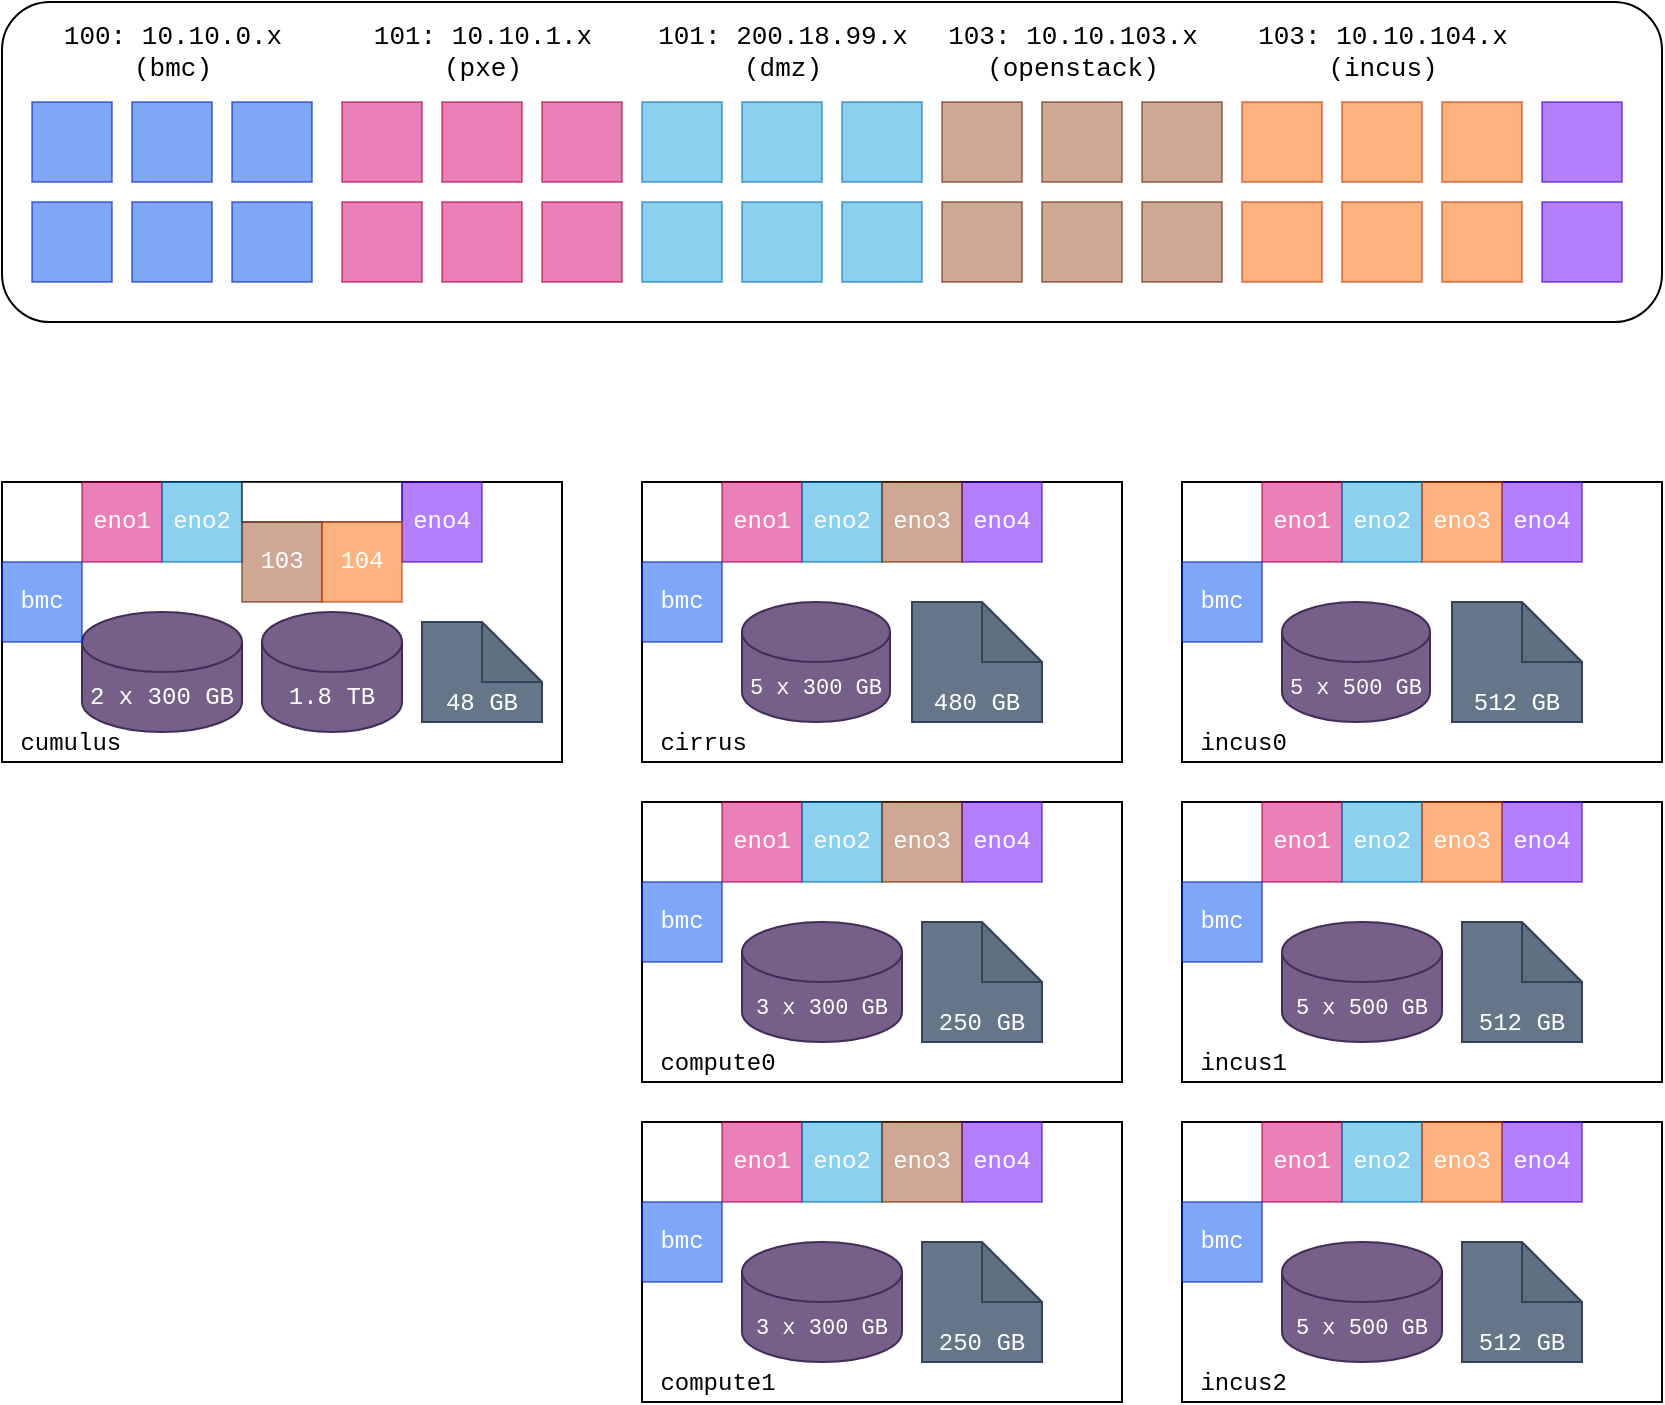 <mxfile version="24.7.8">
  <diagram name="Page-1" id="Fh6Wp3PaPmId5tsU5a_7">
    <mxGraphModel dx="1434" dy="836" grid="1" gridSize="10" guides="1" tooltips="1" connect="1" arrows="1" fold="1" page="1" pageScale="1" pageWidth="827" pageHeight="1169" math="0" shadow="0">
      <root>
        <mxCell id="0" />
        <mxCell id="1" parent="0" />
        <mxCell id="m5ngCxsWYDljg5fhdLoX-1" value="" style="rounded=1;whiteSpace=wrap;html=1;" parent="1" vertex="1">
          <mxGeometry x="40" y="120" width="830" height="160" as="geometry" />
        </mxCell>
        <mxCell id="m5ngCxsWYDljg5fhdLoX-2" value="&amp;nbsp;nimbus" style="rounded=0;whiteSpace=wrap;html=1;verticalAlign=bottom;align=left;fontFamily=Courier New;" parent="1" vertex="1">
          <mxGeometry x="40" y="360" width="280" height="140" as="geometry" />
        </mxCell>
        <mxCell id="m5ngCxsWYDljg5fhdLoX-5" value="eno1" style="rounded=0;whiteSpace=wrap;html=1;fillColor=#d80073;strokeColor=#A50040;fontColor=#FFFFFF;gradientColor=none;align=center;fontFamily=Courier New;opacity=50;" parent="1" vertex="1">
          <mxGeometry x="80" y="360" width="40" height="40" as="geometry" />
        </mxCell>
        <mxCell id="m5ngCxsWYDljg5fhdLoX-7" value="eno2" style="rounded=0;whiteSpace=wrap;html=1;fillColor=#1ba1e2;fontColor=#FFFFFF;strokeColor=#006EAF;align=center;fontFamily=Courier New;opacity=50;" parent="1" vertex="1">
          <mxGeometry x="120" y="360" width="40" height="40" as="geometry" />
        </mxCell>
        <mxCell id="m5ngCxsWYDljg5fhdLoX-8" value="eno3" style="rounded=0;whiteSpace=wrap;html=1;align=center;fontColor=#FFFFFF;fontFamily=Courier New;opacity=50;" parent="1" vertex="1">
          <mxGeometry x="160" y="360" width="80" height="20" as="geometry" />
        </mxCell>
        <mxCell id="m5ngCxsWYDljg5fhdLoX-9" value="eno4" style="rounded=0;whiteSpace=wrap;html=1;fillColor=#6a00ff;fontColor=#FFFFFF;strokeColor=#3700CC;align=center;fontFamily=Courier New;opacity=50;" parent="1" vertex="1">
          <mxGeometry x="240" y="360" width="40" height="40" as="geometry" />
        </mxCell>
        <mxCell id="m5ngCxsWYDljg5fhdLoX-11" value="103" style="rounded=0;whiteSpace=wrap;html=1;fillColor=#a0522d;fontColor=#FFFFFF;strokeColor=#6D1F00;align=center;fontFamily=Courier New;opacity=50;" parent="1" vertex="1">
          <mxGeometry x="160" y="380" width="40" height="40" as="geometry" />
        </mxCell>
        <mxCell id="m5ngCxsWYDljg5fhdLoX-12" value="104" style="rounded=0;whiteSpace=wrap;html=1;fillColor=#fa6800;fontColor=#FFFFFF;strokeColor=#C73500;align=center;fontFamily=Courier New;opacity=50;" parent="1" vertex="1">
          <mxGeometry x="200" y="380" width="40" height="40" as="geometry" />
        </mxCell>
        <mxCell id="m5ngCxsWYDljg5fhdLoX-14" value="2 x 300 GB" style="shape=cylinder3;whiteSpace=wrap;html=1;boundedLbl=1;backgroundOutline=1;size=15;fillColor=#76608a;fontColor=#FFFFFF;strokeColor=#432D57;fontFamily=Courier New;" parent="1" vertex="1">
          <mxGeometry x="90" y="430" width="70" height="60" as="geometry" />
        </mxCell>
        <mxCell id="m5ngCxsWYDljg5fhdLoX-15" value="1.8 TB" style="shape=cylinder3;whiteSpace=wrap;html=1;boundedLbl=1;backgroundOutline=1;size=15;fillColor=#76608a;fontColor=#FFFFFF;strokeColor=#432D57;fontFamily=Courier New;" parent="1" vertex="1">
          <mxGeometry x="170" y="430" width="70" height="60" as="geometry" />
        </mxCell>
        <mxCell id="m5ngCxsWYDljg5fhdLoX-17" value="48 GB" style="shape=note;whiteSpace=wrap;html=1;backgroundOutline=1;darkOpacity=0.05;verticalAlign=bottom;fillColor=#647687;fontColor=#FFFFFF;strokeColor=#314354;fontFamily=Courier New;" parent="1" vertex="1">
          <mxGeometry x="250" y="430" width="60" height="60" as="geometry" />
        </mxCell>
        <mxCell id="m5ngCxsWYDljg5fhdLoX-28" value="&amp;nbsp;cumulus" style="rounded=0;whiteSpace=wrap;html=1;verticalAlign=bottom;align=left;fontFamily=Courier New;" parent="1" vertex="1">
          <mxGeometry x="40" y="360" width="280" height="140" as="geometry" />
        </mxCell>
        <mxCell id="m5ngCxsWYDljg5fhdLoX-29" value="eno1" style="rounded=0;whiteSpace=wrap;html=1;fillColor=#d80073;strokeColor=#A50040;fontColor=#FFFFFF;gradientColor=none;align=center;fontFamily=Courier New;opacity=50;" parent="1" vertex="1">
          <mxGeometry x="80" y="360" width="40" height="40" as="geometry" />
        </mxCell>
        <mxCell id="m5ngCxsWYDljg5fhdLoX-30" value="eno2" style="rounded=0;whiteSpace=wrap;html=1;fillColor=#1ba1e2;fontColor=#FFFFFF;strokeColor=#006EAF;align=center;fontFamily=Courier New;opacity=50;" parent="1" vertex="1">
          <mxGeometry x="120" y="360" width="40" height="40" as="geometry" />
        </mxCell>
        <mxCell id="m5ngCxsWYDljg5fhdLoX-31" value="eno3" style="rounded=0;whiteSpace=wrap;html=1;align=center;fontColor=#FFFFFF;fontFamily=Courier New;opacity=50;" parent="1" vertex="1">
          <mxGeometry x="160" y="360" width="80" height="20" as="geometry" />
        </mxCell>
        <mxCell id="m5ngCxsWYDljg5fhdLoX-32" value="eno4" style="rounded=0;whiteSpace=wrap;html=1;fillColor=#6a00ff;fontColor=#FFFFFF;strokeColor=#3700CC;align=center;fontFamily=Courier New;opacity=50;" parent="1" vertex="1">
          <mxGeometry x="240" y="360" width="40" height="40" as="geometry" />
        </mxCell>
        <mxCell id="m5ngCxsWYDljg5fhdLoX-33" value="103" style="rounded=0;whiteSpace=wrap;html=1;fillColor=#a0522d;fontColor=#FFFFFF;strokeColor=#6D1F00;align=center;fontFamily=Courier New;opacity=50;" parent="1" vertex="1">
          <mxGeometry x="160" y="380" width="40" height="40" as="geometry" />
        </mxCell>
        <mxCell id="m5ngCxsWYDljg5fhdLoX-34" value="104" style="rounded=0;whiteSpace=wrap;html=1;fillColor=#fa6800;fontColor=#FFFFFF;strokeColor=#C73500;align=center;fontFamily=Courier New;opacity=50;" parent="1" vertex="1">
          <mxGeometry x="200" y="380" width="40" height="40" as="geometry" />
        </mxCell>
        <mxCell id="m5ngCxsWYDljg5fhdLoX-35" value="2 x 300 GB" style="shape=cylinder3;whiteSpace=wrap;html=1;boundedLbl=1;backgroundOutline=1;size=15;fillColor=#76608a;fontColor=#FFFFFF;strokeColor=#432D57;fontFamily=Courier New;" parent="1" vertex="1">
          <mxGeometry x="80" y="425" width="80" height="60" as="geometry" />
        </mxCell>
        <mxCell id="m5ngCxsWYDljg5fhdLoX-36" value="1.8 TB" style="shape=cylinder3;whiteSpace=wrap;html=1;boundedLbl=1;backgroundOutline=1;size=15;fillColor=#76608a;fontColor=#FFFFFF;strokeColor=#432D57;fontFamily=Courier New;" parent="1" vertex="1">
          <mxGeometry x="170" y="425" width="70" height="60" as="geometry" />
        </mxCell>
        <mxCell id="m5ngCxsWYDljg5fhdLoX-37" value="48 GB" style="shape=note;whiteSpace=wrap;html=1;backgroundOutline=1;darkOpacity=0.05;verticalAlign=bottom;fillColor=#647687;fontColor=#FFFFFF;strokeColor=#314354;fontFamily=Courier New;" parent="1" vertex="1">
          <mxGeometry x="250" y="430" width="60" height="50" as="geometry" />
        </mxCell>
        <mxCell id="m5ngCxsWYDljg5fhdLoX-39" value="eno1" style="rounded=0;whiteSpace=wrap;html=1;fillColor=#d80073;strokeColor=#A50040;fontColor=#FFFFFF;gradientColor=none;align=center;fontFamily=Courier New;opacity=50;" parent="1" vertex="1">
          <mxGeometry x="400" y="360" width="40" height="40" as="geometry" />
        </mxCell>
        <mxCell id="m5ngCxsWYDljg5fhdLoX-40" value="eno2" style="rounded=0;whiteSpace=wrap;html=1;fillColor=#1ba1e2;fontColor=#FFFFFF;strokeColor=#006EAF;align=center;fontFamily=Courier New;opacity=50;" parent="1" vertex="1">
          <mxGeometry x="440" y="360" width="40" height="40" as="geometry" />
        </mxCell>
        <mxCell id="m5ngCxsWYDljg5fhdLoX-41" value="eno3" style="rounded=0;whiteSpace=wrap;html=1;align=center;fontColor=#FFFFFF;fontFamily=Courier New;opacity=50;" parent="1" vertex="1">
          <mxGeometry x="480" y="360" width="80" height="20" as="geometry" />
        </mxCell>
        <mxCell id="m5ngCxsWYDljg5fhdLoX-42" value="eno4" style="rounded=0;whiteSpace=wrap;html=1;fillColor=#6a00ff;fontColor=#FFFFFF;strokeColor=#3700CC;align=center;fontFamily=Courier New;opacity=50;" parent="1" vertex="1">
          <mxGeometry x="560" y="360" width="40" height="40" as="geometry" />
        </mxCell>
        <mxCell id="m5ngCxsWYDljg5fhdLoX-43" value="103" style="rounded=0;whiteSpace=wrap;html=1;fillColor=#a0522d;fontColor=#FFFFFF;strokeColor=#6D1F00;align=center;fontFamily=Courier New;opacity=50;" parent="1" vertex="1">
          <mxGeometry x="480" y="380" width="40" height="40" as="geometry" />
        </mxCell>
        <mxCell id="m5ngCxsWYDljg5fhdLoX-44" value="104" style="rounded=0;whiteSpace=wrap;html=1;fillColor=#fa6800;fontColor=#FFFFFF;strokeColor=#C73500;align=center;fontFamily=Courier New;opacity=50;" parent="1" vertex="1">
          <mxGeometry x="520" y="380" width="40" height="40" as="geometry" />
        </mxCell>
        <mxCell id="m5ngCxsWYDljg5fhdLoX-45" value="2 x 300 GB" style="shape=cylinder3;whiteSpace=wrap;html=1;boundedLbl=1;backgroundOutline=1;size=15;fillColor=#76608a;fontColor=#FFFFFF;strokeColor=#432D57;fontFamily=Courier New;" parent="1" vertex="1">
          <mxGeometry x="410" y="430" width="70" height="60" as="geometry" />
        </mxCell>
        <mxCell id="m5ngCxsWYDljg5fhdLoX-46" value="1.8 TB" style="shape=cylinder3;whiteSpace=wrap;html=1;boundedLbl=1;backgroundOutline=1;size=15;fillColor=#76608a;fontColor=#FFFFFF;strokeColor=#432D57;fontFamily=Courier New;" parent="1" vertex="1">
          <mxGeometry x="490" y="430" width="70" height="60" as="geometry" />
        </mxCell>
        <mxCell id="m5ngCxsWYDljg5fhdLoX-48" value="&amp;nbsp;cirrus" style="rounded=0;whiteSpace=wrap;html=1;verticalAlign=bottom;align=left;fontFamily=Courier New;" parent="1" vertex="1">
          <mxGeometry x="360" y="360" width="240" height="140" as="geometry" />
        </mxCell>
        <mxCell id="m5ngCxsWYDljg5fhdLoX-49" value="eno1" style="rounded=0;whiteSpace=wrap;html=1;fillColor=#d80073;strokeColor=#A50040;fontColor=#FFFFFF;gradientColor=none;align=center;fontFamily=Courier New;opacity=50;" parent="1" vertex="1">
          <mxGeometry x="400" y="360" width="40" height="40" as="geometry" />
        </mxCell>
        <mxCell id="m5ngCxsWYDljg5fhdLoX-50" value="eno2" style="rounded=0;whiteSpace=wrap;html=1;fillColor=#1ba1e2;fontColor=#FFFFFF;strokeColor=#006EAF;align=center;fontFamily=Courier New;opacity=50;" parent="1" vertex="1">
          <mxGeometry x="440" y="360" width="40" height="40" as="geometry" />
        </mxCell>
        <mxCell id="m5ngCxsWYDljg5fhdLoX-52" value="eno4" style="rounded=0;whiteSpace=wrap;html=1;fillColor=#6a00ff;fontColor=#FFFFFF;strokeColor=#3700CC;align=center;fontFamily=Courier New;opacity=50;" parent="1" vertex="1">
          <mxGeometry x="520" y="360" width="40" height="40" as="geometry" />
        </mxCell>
        <mxCell id="m5ngCxsWYDljg5fhdLoX-56" value="5 x 300 GB" style="shape=cylinder3;whiteSpace=wrap;html=1;boundedLbl=1;backgroundOutline=1;size=15;fillColor=#76608a;fontColor=#FFFFFF;strokeColor=#432D57;fontFamily=Courier New;fontSize=11;" parent="1" vertex="1">
          <mxGeometry x="410" y="420" width="74" height="60" as="geometry" />
        </mxCell>
        <mxCell id="m5ngCxsWYDljg5fhdLoX-57" value="480&lt;span style=&quot;background-color: initial;&quot;&gt;&amp;nbsp;GB&lt;/span&gt;" style="shape=note;whiteSpace=wrap;html=1;backgroundOutline=1;darkOpacity=0.05;verticalAlign=bottom;fillColor=#647687;fontColor=#FFFFFF;strokeColor=#314354;fontFamily=Courier New;" parent="1" vertex="1">
          <mxGeometry x="495" y="420" width="65" height="60" as="geometry" />
        </mxCell>
        <mxCell id="m5ngCxsWYDljg5fhdLoX-74" value="eno1" style="rounded=0;whiteSpace=wrap;html=1;fillColor=#d80073;strokeColor=#A50040;fontColor=#FFFFFF;gradientColor=none;align=center;fontFamily=Courier New;opacity=50;" parent="1" vertex="1">
          <mxGeometry x="400" y="520" width="40" height="40" as="geometry" />
        </mxCell>
        <mxCell id="m5ngCxsWYDljg5fhdLoX-75" value="eno2" style="rounded=0;whiteSpace=wrap;html=1;fillColor=#1ba1e2;fontColor=#FFFFFF;strokeColor=#006EAF;align=center;fontFamily=Courier New;opacity=50;" parent="1" vertex="1">
          <mxGeometry x="440" y="520" width="40" height="40" as="geometry" />
        </mxCell>
        <mxCell id="m5ngCxsWYDljg5fhdLoX-76" value="eno3" style="rounded=0;whiteSpace=wrap;html=1;align=center;fontColor=#FFFFFF;fontFamily=Courier New;opacity=50;" parent="1" vertex="1">
          <mxGeometry x="480" y="520" width="80" height="20" as="geometry" />
        </mxCell>
        <mxCell id="m5ngCxsWYDljg5fhdLoX-77" value="eno4" style="rounded=0;whiteSpace=wrap;html=1;fillColor=#6a00ff;fontColor=#FFFFFF;strokeColor=#3700CC;align=center;fontFamily=Courier New;opacity=50;" parent="1" vertex="1">
          <mxGeometry x="560" y="520" width="40" height="40" as="geometry" />
        </mxCell>
        <mxCell id="m5ngCxsWYDljg5fhdLoX-78" value="103" style="rounded=0;whiteSpace=wrap;html=1;fillColor=#a0522d;fontColor=#FFFFFF;strokeColor=#6D1F00;align=center;fontFamily=Courier New;opacity=50;" parent="1" vertex="1">
          <mxGeometry x="480" y="540" width="40" height="40" as="geometry" />
        </mxCell>
        <mxCell id="m5ngCxsWYDljg5fhdLoX-79" value="104" style="rounded=0;whiteSpace=wrap;html=1;fillColor=#fa6800;fontColor=#FFFFFF;strokeColor=#C73500;align=center;fontFamily=Courier New;opacity=50;" parent="1" vertex="1">
          <mxGeometry x="520" y="540" width="40" height="40" as="geometry" />
        </mxCell>
        <mxCell id="m5ngCxsWYDljg5fhdLoX-80" value="2 x 300 GB" style="shape=cylinder3;whiteSpace=wrap;html=1;boundedLbl=1;backgroundOutline=1;size=15;fillColor=#76608a;fontColor=#FFFFFF;strokeColor=#432D57;fontFamily=Courier New;" parent="1" vertex="1">
          <mxGeometry x="410" y="590" width="70" height="60" as="geometry" />
        </mxCell>
        <mxCell id="m5ngCxsWYDljg5fhdLoX-81" value="1.8 TB" style="shape=cylinder3;whiteSpace=wrap;html=1;boundedLbl=1;backgroundOutline=1;size=15;fillColor=#76608a;fontColor=#FFFFFF;strokeColor=#432D57;fontFamily=Courier New;" parent="1" vertex="1">
          <mxGeometry x="490" y="590" width="70" height="60" as="geometry" />
        </mxCell>
        <mxCell id="m5ngCxsWYDljg5fhdLoX-82" value="&amp;nbsp;compute0" style="rounded=0;whiteSpace=wrap;html=1;verticalAlign=bottom;align=left;fontFamily=Courier New;" parent="1" vertex="1">
          <mxGeometry x="360" y="520" width="240" height="140" as="geometry" />
        </mxCell>
        <mxCell id="m5ngCxsWYDljg5fhdLoX-83" value="eno1" style="rounded=0;whiteSpace=wrap;html=1;fillColor=#d80073;strokeColor=#A50040;fontColor=#FFFFFF;gradientColor=none;align=center;fontFamily=Courier New;opacity=50;" parent="1" vertex="1">
          <mxGeometry x="400" y="520" width="40" height="40" as="geometry" />
        </mxCell>
        <mxCell id="m5ngCxsWYDljg5fhdLoX-84" value="eno2" style="rounded=0;whiteSpace=wrap;html=1;fillColor=#1ba1e2;fontColor=#FFFFFF;strokeColor=#006EAF;align=center;fontFamily=Courier New;opacity=50;" parent="1" vertex="1">
          <mxGeometry x="440" y="520" width="40" height="40" as="geometry" />
        </mxCell>
        <mxCell id="m5ngCxsWYDljg5fhdLoX-85" value="eno4" style="rounded=0;whiteSpace=wrap;html=1;fillColor=#6a00ff;fontColor=#FFFFFF;strokeColor=#3700CC;align=center;fontFamily=Courier New;opacity=50;" parent="1" vertex="1">
          <mxGeometry x="520" y="520" width="40" height="40" as="geometry" />
        </mxCell>
        <mxCell id="m5ngCxsWYDljg5fhdLoX-88" value="3 x 300 GB" style="shape=cylinder3;whiteSpace=wrap;html=1;boundedLbl=1;backgroundOutline=1;size=15;fillColor=#76608a;fontColor=#FFFFFF;strokeColor=#432D57;fontFamily=Courier New;fontSize=11;" parent="1" vertex="1">
          <mxGeometry x="410" y="580" width="80" height="60" as="geometry" />
        </mxCell>
        <mxCell id="m5ngCxsWYDljg5fhdLoX-89" value="&lt;div&gt;&lt;span style=&quot;background-color: initial;&quot;&gt;250 GB&lt;/span&gt;&lt;/div&gt;" style="shape=note;whiteSpace=wrap;html=1;backgroundOutline=1;darkOpacity=0.05;verticalAlign=bottom;fillColor=#647687;fontColor=#FFFFFF;strokeColor=#314354;fontFamily=Courier New;" parent="1" vertex="1">
          <mxGeometry x="500" y="580" width="60" height="60" as="geometry" />
        </mxCell>
        <mxCell id="m5ngCxsWYDljg5fhdLoX-90" value="eno1" style="rounded=0;whiteSpace=wrap;html=1;fillColor=#d80073;strokeColor=#A50040;fontColor=#FFFFFF;gradientColor=none;align=center;fontFamily=Courier New;opacity=50;" parent="1" vertex="1">
          <mxGeometry x="400" y="680" width="40" height="40" as="geometry" />
        </mxCell>
        <mxCell id="m5ngCxsWYDljg5fhdLoX-91" value="eno2" style="rounded=0;whiteSpace=wrap;html=1;fillColor=#1ba1e2;fontColor=#FFFFFF;strokeColor=#006EAF;align=center;fontFamily=Courier New;opacity=50;" parent="1" vertex="1">
          <mxGeometry x="440" y="680" width="40" height="40" as="geometry" />
        </mxCell>
        <mxCell id="m5ngCxsWYDljg5fhdLoX-92" value="eno3" style="rounded=0;whiteSpace=wrap;html=1;align=center;fontColor=#FFFFFF;fontFamily=Courier New;opacity=50;" parent="1" vertex="1">
          <mxGeometry x="480" y="680" width="80" height="20" as="geometry" />
        </mxCell>
        <mxCell id="m5ngCxsWYDljg5fhdLoX-93" value="eno4" style="rounded=0;whiteSpace=wrap;html=1;fillColor=#6a00ff;fontColor=#FFFFFF;strokeColor=#3700CC;align=center;fontFamily=Courier New;opacity=50;" parent="1" vertex="1">
          <mxGeometry x="560" y="680" width="40" height="40" as="geometry" />
        </mxCell>
        <mxCell id="m5ngCxsWYDljg5fhdLoX-94" value="103" style="rounded=0;whiteSpace=wrap;html=1;fillColor=#a0522d;fontColor=#FFFFFF;strokeColor=#6D1F00;align=center;fontFamily=Courier New;opacity=50;" parent="1" vertex="1">
          <mxGeometry x="480" y="700" width="40" height="40" as="geometry" />
        </mxCell>
        <mxCell id="m5ngCxsWYDljg5fhdLoX-95" value="104" style="rounded=0;whiteSpace=wrap;html=1;fillColor=#fa6800;fontColor=#FFFFFF;strokeColor=#C73500;align=center;fontFamily=Courier New;opacity=50;" parent="1" vertex="1">
          <mxGeometry x="520" y="700" width="40" height="40" as="geometry" />
        </mxCell>
        <mxCell id="m5ngCxsWYDljg5fhdLoX-96" value="2 x 300 GB" style="shape=cylinder3;whiteSpace=wrap;html=1;boundedLbl=1;backgroundOutline=1;size=15;fillColor=#76608a;fontColor=#FFFFFF;strokeColor=#432D57;fontFamily=Courier New;" parent="1" vertex="1">
          <mxGeometry x="410" y="750" width="70" height="60" as="geometry" />
        </mxCell>
        <mxCell id="m5ngCxsWYDljg5fhdLoX-97" value="1.8 TB" style="shape=cylinder3;whiteSpace=wrap;html=1;boundedLbl=1;backgroundOutline=1;size=15;fillColor=#76608a;fontColor=#FFFFFF;strokeColor=#432D57;fontFamily=Courier New;" parent="1" vertex="1">
          <mxGeometry x="490" y="750" width="70" height="60" as="geometry" />
        </mxCell>
        <mxCell id="m5ngCxsWYDljg5fhdLoX-98" value="&amp;nbsp;compute1" style="rounded=0;whiteSpace=wrap;html=1;verticalAlign=bottom;align=left;fontFamily=Courier New;" parent="1" vertex="1">
          <mxGeometry x="360" y="680" width="240" height="140" as="geometry" />
        </mxCell>
        <mxCell id="m5ngCxsWYDljg5fhdLoX-99" value="eno1" style="rounded=0;whiteSpace=wrap;html=1;fillColor=#d80073;strokeColor=#A50040;fontColor=#FFFFFF;gradientColor=none;align=center;fontFamily=Courier New;opacity=50;" parent="1" vertex="1">
          <mxGeometry x="400" y="680" width="40" height="40" as="geometry" />
        </mxCell>
        <mxCell id="m5ngCxsWYDljg5fhdLoX-100" value="eno2" style="rounded=0;whiteSpace=wrap;html=1;fillColor=#1ba1e2;fontColor=#FFFFFF;strokeColor=#006EAF;align=center;fontFamily=Courier New;opacity=50;" parent="1" vertex="1">
          <mxGeometry x="440" y="680" width="40" height="40" as="geometry" />
        </mxCell>
        <mxCell id="m5ngCxsWYDljg5fhdLoX-101" value="eno4" style="rounded=0;whiteSpace=wrap;html=1;fillColor=#6a00ff;fontColor=#FFFFFF;strokeColor=#3700CC;align=center;fontFamily=Courier New;opacity=50;" parent="1" vertex="1">
          <mxGeometry x="520" y="680" width="40" height="40" as="geometry" />
        </mxCell>
        <mxCell id="m5ngCxsWYDljg5fhdLoX-102" value="eno3" style="rounded=0;whiteSpace=wrap;html=1;fillColor=#a0522d;fontColor=#FFFFFF;strokeColor=#6D1F00;align=center;fontFamily=Courier New;opacity=50;" parent="1" vertex="1">
          <mxGeometry x="480" y="680" width="40" height="40" as="geometry" />
        </mxCell>
        <mxCell id="m5ngCxsWYDljg5fhdLoX-104" value="3 x 300 GB" style="shape=cylinder3;whiteSpace=wrap;html=1;boundedLbl=1;backgroundOutline=1;size=15;fillColor=#76608a;fontColor=#FFFFFF;strokeColor=#432D57;fontFamily=Courier New;fontSize=11;" parent="1" vertex="1">
          <mxGeometry x="410" y="740" width="80" height="60" as="geometry" />
        </mxCell>
        <mxCell id="m5ngCxsWYDljg5fhdLoX-105" value="25&lt;span style=&quot;background-color: initial;&quot;&gt;0&lt;/span&gt;&lt;span style=&quot;background-color: initial;&quot;&gt;&amp;nbsp;GB&lt;/span&gt;" style="shape=note;whiteSpace=wrap;html=1;backgroundOutline=1;darkOpacity=0.05;verticalAlign=bottom;fillColor=#647687;fontColor=#FFFFFF;strokeColor=#314354;fontFamily=Courier New;" parent="1" vertex="1">
          <mxGeometry x="500" y="740" width="60" height="60" as="geometry" />
        </mxCell>
        <mxCell id="m5ngCxsWYDljg5fhdLoX-154" value="eno1" style="rounded=0;whiteSpace=wrap;html=1;fillColor=#d80073;strokeColor=#A50040;fontColor=#FFFFFF;gradientColor=none;align=center;fontFamily=Courier New;opacity=50;" parent="1" vertex="1">
          <mxGeometry x="670" y="360" width="40" height="40" as="geometry" />
        </mxCell>
        <mxCell id="m5ngCxsWYDljg5fhdLoX-155" value="eno2" style="rounded=0;whiteSpace=wrap;html=1;fillColor=#1ba1e2;fontColor=#FFFFFF;strokeColor=#006EAF;align=center;fontFamily=Courier New;opacity=50;" parent="1" vertex="1">
          <mxGeometry x="710" y="360" width="40" height="40" as="geometry" />
        </mxCell>
        <mxCell id="m5ngCxsWYDljg5fhdLoX-156" value="eno3" style="rounded=0;whiteSpace=wrap;html=1;align=center;fontColor=#FFFFFF;fontFamily=Courier New;opacity=50;" parent="1" vertex="1">
          <mxGeometry x="750" y="360" width="80" height="20" as="geometry" />
        </mxCell>
        <mxCell id="m5ngCxsWYDljg5fhdLoX-157" value="eno4" style="rounded=0;whiteSpace=wrap;html=1;fillColor=#6a00ff;fontColor=#FFFFFF;strokeColor=#3700CC;align=center;fontFamily=Courier New;opacity=50;" parent="1" vertex="1">
          <mxGeometry x="830" y="360" width="40" height="40" as="geometry" />
        </mxCell>
        <mxCell id="m5ngCxsWYDljg5fhdLoX-158" value="103" style="rounded=0;whiteSpace=wrap;html=1;fillColor=#a0522d;fontColor=#FFFFFF;strokeColor=#6D1F00;align=center;fontFamily=Courier New;opacity=50;" parent="1" vertex="1">
          <mxGeometry x="750" y="380" width="40" height="40" as="geometry" />
        </mxCell>
        <mxCell id="m5ngCxsWYDljg5fhdLoX-159" value="104" style="rounded=0;whiteSpace=wrap;html=1;fillColor=#fa6800;fontColor=#FFFFFF;strokeColor=#C73500;align=center;fontFamily=Courier New;opacity=50;" parent="1" vertex="1">
          <mxGeometry x="790" y="380" width="40" height="40" as="geometry" />
        </mxCell>
        <mxCell id="m5ngCxsWYDljg5fhdLoX-160" value="2 x 300 GB" style="shape=cylinder3;whiteSpace=wrap;html=1;boundedLbl=1;backgroundOutline=1;size=15;fillColor=#76608a;fontColor=#FFFFFF;strokeColor=#432D57;fontFamily=Courier New;" parent="1" vertex="1">
          <mxGeometry x="680" y="430" width="70" height="60" as="geometry" />
        </mxCell>
        <mxCell id="m5ngCxsWYDljg5fhdLoX-161" value="1.8 TB" style="shape=cylinder3;whiteSpace=wrap;html=1;boundedLbl=1;backgroundOutline=1;size=15;fillColor=#76608a;fontColor=#FFFFFF;strokeColor=#432D57;fontFamily=Courier New;" parent="1" vertex="1">
          <mxGeometry x="760" y="430" width="70" height="60" as="geometry" />
        </mxCell>
        <mxCell id="m5ngCxsWYDljg5fhdLoX-162" value="&amp;nbsp;incus0" style="rounded=0;whiteSpace=wrap;html=1;verticalAlign=bottom;align=left;fontFamily=Courier New;" parent="1" vertex="1">
          <mxGeometry x="630" y="360" width="240" height="140" as="geometry" />
        </mxCell>
        <mxCell id="m5ngCxsWYDljg5fhdLoX-163" value="eno1" style="rounded=0;whiteSpace=wrap;html=1;fillColor=#d80073;strokeColor=#A50040;fontColor=#FFFFFF;gradientColor=none;align=center;fontFamily=Courier New;opacity=50;" parent="1" vertex="1">
          <mxGeometry x="670" y="360" width="40" height="40" as="geometry" />
        </mxCell>
        <mxCell id="m5ngCxsWYDljg5fhdLoX-164" value="eno2" style="rounded=0;whiteSpace=wrap;html=1;fillColor=#1ba1e2;fontColor=#FFFFFF;strokeColor=#006EAF;align=center;fontFamily=Courier New;opacity=50;" parent="1" vertex="1">
          <mxGeometry x="710" y="360" width="40" height="40" as="geometry" />
        </mxCell>
        <mxCell id="m5ngCxsWYDljg5fhdLoX-165" value="eno4" style="rounded=0;whiteSpace=wrap;html=1;fillColor=#6a00ff;fontColor=#FFFFFF;strokeColor=#3700CC;align=center;fontFamily=Courier New;opacity=50;" parent="1" vertex="1">
          <mxGeometry x="790" y="360" width="40" height="40" as="geometry" />
        </mxCell>
        <mxCell id="m5ngCxsWYDljg5fhdLoX-167" value="5 x 500 GB" style="shape=cylinder3;whiteSpace=wrap;html=1;boundedLbl=1;backgroundOutline=1;size=15;fillColor=#76608a;fontColor=#FFFFFF;strokeColor=#432D57;fontFamily=Courier New;fontSize=11;" parent="1" vertex="1">
          <mxGeometry x="680" y="420" width="74" height="60" as="geometry" />
        </mxCell>
        <mxCell id="m5ngCxsWYDljg5fhdLoX-168" value="&lt;span style=&quot;background-color: initial;&quot;&gt;512 GB&lt;/span&gt;" style="shape=note;whiteSpace=wrap;html=1;backgroundOutline=1;darkOpacity=0.05;verticalAlign=bottom;fillColor=#647687;fontColor=#FFFFFF;strokeColor=#314354;fontFamily=Courier New;" parent="1" vertex="1">
          <mxGeometry x="765" y="420" width="65" height="60" as="geometry" />
        </mxCell>
        <mxCell id="m5ngCxsWYDljg5fhdLoX-169" value="eno1" style="rounded=0;whiteSpace=wrap;html=1;fillColor=#d80073;strokeColor=#A50040;fontColor=#FFFFFF;gradientColor=none;align=center;fontFamily=Courier New;opacity=50;" parent="1" vertex="1">
          <mxGeometry x="670" y="520" width="40" height="40" as="geometry" />
        </mxCell>
        <mxCell id="m5ngCxsWYDljg5fhdLoX-170" value="eno2" style="rounded=0;whiteSpace=wrap;html=1;fillColor=#1ba1e2;fontColor=#FFFFFF;strokeColor=#006EAF;align=center;fontFamily=Courier New;opacity=50;" parent="1" vertex="1">
          <mxGeometry x="710" y="520" width="40" height="40" as="geometry" />
        </mxCell>
        <mxCell id="m5ngCxsWYDljg5fhdLoX-171" value="eno3" style="rounded=0;whiteSpace=wrap;html=1;align=center;fontColor=#FFFFFF;fontFamily=Courier New;opacity=50;" parent="1" vertex="1">
          <mxGeometry x="750" y="520" width="80" height="20" as="geometry" />
        </mxCell>
        <mxCell id="m5ngCxsWYDljg5fhdLoX-172" value="eno4" style="rounded=0;whiteSpace=wrap;html=1;fillColor=#6a00ff;fontColor=#FFFFFF;strokeColor=#3700CC;align=center;fontFamily=Courier New;opacity=50;" parent="1" vertex="1">
          <mxGeometry x="830" y="520" width="40" height="40" as="geometry" />
        </mxCell>
        <mxCell id="m5ngCxsWYDljg5fhdLoX-173" value="103" style="rounded=0;whiteSpace=wrap;html=1;fillColor=#a0522d;fontColor=#FFFFFF;strokeColor=#6D1F00;align=center;fontFamily=Courier New;opacity=50;" parent="1" vertex="1">
          <mxGeometry x="750" y="540" width="40" height="40" as="geometry" />
        </mxCell>
        <mxCell id="m5ngCxsWYDljg5fhdLoX-174" value="104" style="rounded=0;whiteSpace=wrap;html=1;fillColor=#fa6800;fontColor=#FFFFFF;strokeColor=#C73500;align=center;fontFamily=Courier New;opacity=50;" parent="1" vertex="1">
          <mxGeometry x="790" y="540" width="40" height="40" as="geometry" />
        </mxCell>
        <mxCell id="m5ngCxsWYDljg5fhdLoX-175" value="2 x 300 GB" style="shape=cylinder3;whiteSpace=wrap;html=1;boundedLbl=1;backgroundOutline=1;size=15;fillColor=#76608a;fontColor=#FFFFFF;strokeColor=#432D57;fontFamily=Courier New;" parent="1" vertex="1">
          <mxGeometry x="680" y="590" width="70" height="60" as="geometry" />
        </mxCell>
        <mxCell id="m5ngCxsWYDljg5fhdLoX-176" value="1.8 TB" style="shape=cylinder3;whiteSpace=wrap;html=1;boundedLbl=1;backgroundOutline=1;size=15;fillColor=#76608a;fontColor=#FFFFFF;strokeColor=#432D57;fontFamily=Courier New;" parent="1" vertex="1">
          <mxGeometry x="760" y="590" width="70" height="60" as="geometry" />
        </mxCell>
        <mxCell id="m5ngCxsWYDljg5fhdLoX-177" value="&amp;nbsp;incus1" style="rounded=0;whiteSpace=wrap;html=1;verticalAlign=bottom;align=left;fontFamily=Courier New;" parent="1" vertex="1">
          <mxGeometry x="630" y="520" width="240" height="140" as="geometry" />
        </mxCell>
        <mxCell id="m5ngCxsWYDljg5fhdLoX-178" value="eno1" style="rounded=0;whiteSpace=wrap;html=1;fillColor=#d80073;strokeColor=#A50040;fontColor=#FFFFFF;gradientColor=none;align=center;fontFamily=Courier New;opacity=50;" parent="1" vertex="1">
          <mxGeometry x="670" y="520" width="40" height="40" as="geometry" />
        </mxCell>
        <mxCell id="m5ngCxsWYDljg5fhdLoX-179" value="eno2" style="rounded=0;whiteSpace=wrap;html=1;fillColor=#1ba1e2;fontColor=#FFFFFF;strokeColor=#006EAF;align=center;fontFamily=Courier New;opacity=50;" parent="1" vertex="1">
          <mxGeometry x="710" y="520" width="40" height="40" as="geometry" />
        </mxCell>
        <mxCell id="m5ngCxsWYDljg5fhdLoX-180" value="eno4" style="rounded=0;whiteSpace=wrap;html=1;fillColor=#6a00ff;fontColor=#FFFFFF;strokeColor=#3700CC;align=center;fontFamily=Courier New;opacity=50;" parent="1" vertex="1">
          <mxGeometry x="790" y="520" width="40" height="40" as="geometry" />
        </mxCell>
        <mxCell id="m5ngCxsWYDljg5fhdLoX-182" value="5 x 500 GB" style="shape=cylinder3;whiteSpace=wrap;html=1;boundedLbl=1;backgroundOutline=1;size=15;fillColor=#76608a;fontColor=#FFFFFF;strokeColor=#432D57;fontFamily=Courier New;fontSize=11;" parent="1" vertex="1">
          <mxGeometry x="680" y="580" width="80" height="60" as="geometry" />
        </mxCell>
        <mxCell id="m5ngCxsWYDljg5fhdLoX-184" value="eno1" style="rounded=0;whiteSpace=wrap;html=1;fillColor=#d80073;strokeColor=#A50040;fontColor=#FFFFFF;gradientColor=none;align=center;fontFamily=Courier New;opacity=50;" parent="1" vertex="1">
          <mxGeometry x="670" y="680" width="40" height="40" as="geometry" />
        </mxCell>
        <mxCell id="m5ngCxsWYDljg5fhdLoX-185" value="eno2" style="rounded=0;whiteSpace=wrap;html=1;fillColor=#1ba1e2;fontColor=#FFFFFF;strokeColor=#006EAF;align=center;fontFamily=Courier New;opacity=50;" parent="1" vertex="1">
          <mxGeometry x="710" y="680" width="40" height="40" as="geometry" />
        </mxCell>
        <mxCell id="m5ngCxsWYDljg5fhdLoX-186" value="eno3" style="rounded=0;whiteSpace=wrap;html=1;align=center;fontColor=#FFFFFF;fontFamily=Courier New;opacity=50;" parent="1" vertex="1">
          <mxGeometry x="750" y="680" width="80" height="20" as="geometry" />
        </mxCell>
        <mxCell id="m5ngCxsWYDljg5fhdLoX-187" value="eno4" style="rounded=0;whiteSpace=wrap;html=1;fillColor=#6a00ff;fontColor=#FFFFFF;strokeColor=#3700CC;align=center;fontFamily=Courier New;opacity=50;" parent="1" vertex="1">
          <mxGeometry x="830" y="680" width="40" height="40" as="geometry" />
        </mxCell>
        <mxCell id="m5ngCxsWYDljg5fhdLoX-188" value="103" style="rounded=0;whiteSpace=wrap;html=1;fillColor=#a0522d;fontColor=#FFFFFF;strokeColor=#6D1F00;align=center;fontFamily=Courier New;opacity=50;" parent="1" vertex="1">
          <mxGeometry x="750" y="700" width="40" height="40" as="geometry" />
        </mxCell>
        <mxCell id="m5ngCxsWYDljg5fhdLoX-189" value="104" style="rounded=0;whiteSpace=wrap;html=1;fillColor=#fa6800;fontColor=#FFFFFF;strokeColor=#C73500;align=center;fontFamily=Courier New;opacity=50;" parent="1" vertex="1">
          <mxGeometry x="790" y="700" width="40" height="40" as="geometry" />
        </mxCell>
        <mxCell id="m5ngCxsWYDljg5fhdLoX-190" value="2 x 300 GB" style="shape=cylinder3;whiteSpace=wrap;html=1;boundedLbl=1;backgroundOutline=1;size=15;fillColor=#76608a;fontColor=#FFFFFF;strokeColor=#432D57;fontFamily=Courier New;" parent="1" vertex="1">
          <mxGeometry x="680" y="750" width="70" height="60" as="geometry" />
        </mxCell>
        <mxCell id="m5ngCxsWYDljg5fhdLoX-191" value="1.8 TB" style="shape=cylinder3;whiteSpace=wrap;html=1;boundedLbl=1;backgroundOutline=1;size=15;fillColor=#76608a;fontColor=#FFFFFF;strokeColor=#432D57;fontFamily=Courier New;" parent="1" vertex="1">
          <mxGeometry x="760" y="750" width="70" height="60" as="geometry" />
        </mxCell>
        <mxCell id="m5ngCxsWYDljg5fhdLoX-192" value="&amp;nbsp;incus2" style="rounded=0;whiteSpace=wrap;html=1;verticalAlign=bottom;align=left;fontFamily=Courier New;" parent="1" vertex="1">
          <mxGeometry x="630" y="680" width="240" height="140" as="geometry" />
        </mxCell>
        <mxCell id="m5ngCxsWYDljg5fhdLoX-193" value="eno1" style="rounded=0;whiteSpace=wrap;html=1;fillColor=#d80073;strokeColor=#A50040;fontColor=#FFFFFF;gradientColor=none;align=center;fontFamily=Courier New;opacity=50;" parent="1" vertex="1">
          <mxGeometry x="670" y="680" width="40" height="40" as="geometry" />
        </mxCell>
        <mxCell id="m5ngCxsWYDljg5fhdLoX-194" value="eno2" style="rounded=0;whiteSpace=wrap;html=1;fillColor=#1ba1e2;fontColor=#FFFFFF;strokeColor=#006EAF;align=center;fontFamily=Courier New;opacity=50;" parent="1" vertex="1">
          <mxGeometry x="710" y="680" width="40" height="40" as="geometry" />
        </mxCell>
        <mxCell id="m5ngCxsWYDljg5fhdLoX-195" value="eno4" style="rounded=0;whiteSpace=wrap;html=1;fillColor=#6a00ff;fontColor=#FFFFFF;strokeColor=#3700CC;align=center;fontFamily=Courier New;opacity=50;" parent="1" vertex="1">
          <mxGeometry x="790" y="680" width="40" height="40" as="geometry" />
        </mxCell>
        <mxCell id="m5ngCxsWYDljg5fhdLoX-197" value="5 x 500 GB" style="shape=cylinder3;whiteSpace=wrap;html=1;boundedLbl=1;backgroundOutline=1;size=15;fillColor=#76608a;fontColor=#FFFFFF;strokeColor=#432D57;fontFamily=Courier New;fontSize=11;" parent="1" vertex="1">
          <mxGeometry x="680" y="740" width="80" height="60" as="geometry" />
        </mxCell>
        <mxCell id="m5ngCxsWYDljg5fhdLoX-199" value="eno3" style="rounded=0;whiteSpace=wrap;html=1;fillColor=#fa6800;fontColor=#FFFFFF;strokeColor=#C73500;align=center;fontFamily=Courier New;opacity=50;" parent="1" vertex="1">
          <mxGeometry x="750" y="360" width="40" height="40" as="geometry" />
        </mxCell>
        <mxCell id="m5ngCxsWYDljg5fhdLoX-202" value="&lt;span style=&quot;background-color: initial;&quot;&gt;512 GB&lt;/span&gt;" style="shape=note;whiteSpace=wrap;html=1;backgroundOutline=1;darkOpacity=0.05;verticalAlign=bottom;fillColor=#647687;fontColor=#FFFFFF;strokeColor=#314354;fontFamily=Courier New;" parent="1" vertex="1">
          <mxGeometry x="770" y="580" width="60" height="60" as="geometry" />
        </mxCell>
        <mxCell id="m5ngCxsWYDljg5fhdLoX-203" value="&lt;span style=&quot;background-color: initial;&quot;&gt;512 GB&lt;/span&gt;" style="shape=note;whiteSpace=wrap;html=1;backgroundOutline=1;darkOpacity=0.05;verticalAlign=bottom;fillColor=#647687;fontColor=#FFFFFF;strokeColor=#314354;fontFamily=Courier New;" parent="1" vertex="1">
          <mxGeometry x="770" y="740" width="60" height="60" as="geometry" />
        </mxCell>
        <mxCell id="m5ngCxsWYDljg5fhdLoX-204" value="" style="rounded=0;whiteSpace=wrap;html=1;fillColor=#d80073;strokeColor=#A50040;fontColor=#FFFFFF;gradientColor=none;align=center;fontFamily=Courier New;opacity=50;" parent="1" vertex="1">
          <mxGeometry x="210" y="170" width="40" height="40" as="geometry" />
        </mxCell>
        <mxCell id="m5ngCxsWYDljg5fhdLoX-205" value="" style="rounded=0;whiteSpace=wrap;html=1;fillColor=#d80073;strokeColor=#A50040;fontColor=#FFFFFF;gradientColor=none;align=center;fontFamily=Courier New;opacity=50;" parent="1" vertex="1">
          <mxGeometry x="210" y="220" width="40" height="40" as="geometry" />
        </mxCell>
        <mxCell id="m5ngCxsWYDljg5fhdLoX-206" value="" style="rounded=0;whiteSpace=wrap;html=1;fillColor=#d80073;strokeColor=#A50040;fontColor=#FFFFFF;gradientColor=none;align=center;fontFamily=Courier New;opacity=50;" parent="1" vertex="1">
          <mxGeometry x="260" y="170" width="40" height="40" as="geometry" />
        </mxCell>
        <mxCell id="m5ngCxsWYDljg5fhdLoX-207" value="" style="rounded=0;whiteSpace=wrap;html=1;fillColor=#d80073;strokeColor=#A50040;fontColor=#FFFFFF;gradientColor=none;align=center;fontFamily=Courier New;opacity=50;" parent="1" vertex="1">
          <mxGeometry x="260" y="220" width="40" height="40" as="geometry" />
        </mxCell>
        <mxCell id="m5ngCxsWYDljg5fhdLoX-208" value="" style="rounded=0;whiteSpace=wrap;html=1;fillColor=#d80073;strokeColor=#A50040;fontColor=#FFFFFF;gradientColor=none;align=center;fontFamily=Courier New;opacity=50;" parent="1" vertex="1">
          <mxGeometry x="310" y="170" width="40" height="40" as="geometry" />
        </mxCell>
        <mxCell id="m5ngCxsWYDljg5fhdLoX-209" value="" style="rounded=0;whiteSpace=wrap;html=1;fillColor=#d80073;strokeColor=#A50040;fontColor=#FFFFFF;gradientColor=none;align=center;fontFamily=Courier New;opacity=50;" parent="1" vertex="1">
          <mxGeometry x="310" y="220" width="40" height="40" as="geometry" />
        </mxCell>
        <mxCell id="m5ngCxsWYDljg5fhdLoX-212" value="" style="rounded=0;whiteSpace=wrap;html=1;fillColor=#1ba1e2;fontColor=#FFFFFF;strokeColor=#006EAF;align=center;fontFamily=Courier New;opacity=50;" parent="1" vertex="1">
          <mxGeometry x="360" y="170" width="40" height="40" as="geometry" />
        </mxCell>
        <mxCell id="m5ngCxsWYDljg5fhdLoX-216" value="" style="rounded=0;whiteSpace=wrap;html=1;fillColor=#1ba1e2;fontColor=#FFFFFF;strokeColor=#006EAF;align=center;fontFamily=Courier New;opacity=50;" parent="1" vertex="1">
          <mxGeometry x="360" y="220" width="40" height="40" as="geometry" />
        </mxCell>
        <mxCell id="m5ngCxsWYDljg5fhdLoX-217" value="" style="rounded=0;whiteSpace=wrap;html=1;fillColor=#1ba1e2;fontColor=#FFFFFF;strokeColor=#006EAF;align=center;fontFamily=Courier New;opacity=50;" parent="1" vertex="1">
          <mxGeometry x="410" y="170" width="40" height="40" as="geometry" />
        </mxCell>
        <mxCell id="m5ngCxsWYDljg5fhdLoX-218" value="" style="rounded=0;whiteSpace=wrap;html=1;fillColor=#1ba1e2;fontColor=#FFFFFF;strokeColor=#006EAF;align=center;fontFamily=Courier New;opacity=50;" parent="1" vertex="1">
          <mxGeometry x="410" y="220" width="40" height="40" as="geometry" />
        </mxCell>
        <mxCell id="m5ngCxsWYDljg5fhdLoX-219" value="" style="rounded=0;whiteSpace=wrap;html=1;fillColor=#1ba1e2;fontColor=#FFFFFF;strokeColor=#006EAF;align=center;fontFamily=Courier New;opacity=50;" parent="1" vertex="1">
          <mxGeometry x="460" y="170" width="40" height="40" as="geometry" />
        </mxCell>
        <mxCell id="m5ngCxsWYDljg5fhdLoX-220" value="" style="rounded=0;whiteSpace=wrap;html=1;fillColor=#1ba1e2;fontColor=#FFFFFF;strokeColor=#006EAF;align=center;fontFamily=Courier New;opacity=50;" parent="1" vertex="1">
          <mxGeometry x="460" y="220" width="40" height="40" as="geometry" />
        </mxCell>
        <mxCell id="m5ngCxsWYDljg5fhdLoX-223" value="" style="rounded=0;whiteSpace=wrap;html=1;fillColor=#a0522d;fontColor=#FFFFFF;strokeColor=#6D1F00;align=center;fontFamily=Courier New;opacity=50;" parent="1" vertex="1">
          <mxGeometry x="510" y="170" width="40" height="40" as="geometry" />
        </mxCell>
        <mxCell id="m5ngCxsWYDljg5fhdLoX-225" value="" style="rounded=0;whiteSpace=wrap;html=1;fillColor=#a0522d;fontColor=#FFFFFF;strokeColor=#6D1F00;align=center;fontFamily=Courier New;opacity=50;" parent="1" vertex="1">
          <mxGeometry x="510" y="220" width="40" height="40" as="geometry" />
        </mxCell>
        <mxCell id="m5ngCxsWYDljg5fhdLoX-226" value="" style="rounded=0;whiteSpace=wrap;html=1;fillColor=#a0522d;fontColor=#FFFFFF;strokeColor=#6D1F00;align=center;fontFamily=Courier New;opacity=50;" parent="1" vertex="1">
          <mxGeometry x="560" y="170" width="40" height="40" as="geometry" />
        </mxCell>
        <mxCell id="m5ngCxsWYDljg5fhdLoX-227" value="" style="rounded=0;whiteSpace=wrap;html=1;fillColor=#a0522d;fontColor=#FFFFFF;strokeColor=#6D1F00;align=center;fontFamily=Courier New;opacity=50;" parent="1" vertex="1">
          <mxGeometry x="560" y="220" width="40" height="40" as="geometry" />
        </mxCell>
        <mxCell id="m5ngCxsWYDljg5fhdLoX-228" value="" style="rounded=0;whiteSpace=wrap;html=1;fillColor=#fa6800;fontColor=#FFFFFF;strokeColor=#C73500;align=center;fontFamily=Courier New;opacity=50;" parent="1" vertex="1">
          <mxGeometry x="660" y="170" width="40" height="40" as="geometry" />
        </mxCell>
        <mxCell id="m5ngCxsWYDljg5fhdLoX-229" value="" style="rounded=0;whiteSpace=wrap;html=1;fillColor=#fa6800;fontColor=#FFFFFF;strokeColor=#C73500;align=center;fontFamily=Courier New;opacity=50;" parent="1" vertex="1">
          <mxGeometry x="660" y="220" width="40" height="40" as="geometry" />
        </mxCell>
        <mxCell id="m5ngCxsWYDljg5fhdLoX-230" value="" style="rounded=0;whiteSpace=wrap;html=1;fillColor=#fa6800;fontColor=#FFFFFF;strokeColor=#C73500;align=center;fontFamily=Courier New;opacity=50;" parent="1" vertex="1">
          <mxGeometry x="710" y="170" width="40" height="40" as="geometry" />
        </mxCell>
        <mxCell id="m5ngCxsWYDljg5fhdLoX-231" value="" style="rounded=0;whiteSpace=wrap;html=1;fillColor=#fa6800;fontColor=#FFFFFF;strokeColor=#C73500;align=center;fontFamily=Courier New;opacity=50;" parent="1" vertex="1">
          <mxGeometry x="710" y="220" width="40" height="40" as="geometry" />
        </mxCell>
        <mxCell id="m5ngCxsWYDljg5fhdLoX-238" value="" style="rounded=0;whiteSpace=wrap;html=1;fillColor=#6a00ff;fontColor=#FFFFFF;strokeColor=#3700CC;align=center;fontFamily=Courier New;opacity=50;" parent="1" vertex="1">
          <mxGeometry x="810" y="170" width="40" height="40" as="geometry" />
        </mxCell>
        <mxCell id="m5ngCxsWYDljg5fhdLoX-239" value="" style="rounded=0;whiteSpace=wrap;html=1;fillColor=#6a00ff;fontColor=#FFFFFF;strokeColor=#3700CC;align=center;fontFamily=Courier New;opacity=50;" parent="1" vertex="1">
          <mxGeometry x="810" y="220" width="40" height="40" as="geometry" />
        </mxCell>
        <mxCell id="m5ngCxsWYDljg5fhdLoX-240" value="100: 10.10.0.x (bmc)" style="text;html=1;align=center;verticalAlign=middle;whiteSpace=wrap;rounded=0;fontFamily=Courier New;fontSize=13;" parent="1" vertex="1">
          <mxGeometry x="52.5" y="130" width="145" height="30" as="geometry" />
        </mxCell>
        <mxCell id="m5ngCxsWYDljg5fhdLoX-241" value="" style="rounded=0;whiteSpace=wrap;html=1;fillColor=#0050ef;fontColor=#ffffff;strokeColor=#001DBC;align=center;fontFamily=Courier New;opacity=50;" parent="1" vertex="1">
          <mxGeometry x="55" y="170" width="40" height="40" as="geometry" />
        </mxCell>
        <mxCell id="m5ngCxsWYDljg5fhdLoX-242" value="" style="rounded=0;whiteSpace=wrap;html=1;fillColor=#0050ef;fontColor=#ffffff;strokeColor=#001DBC;align=center;fontFamily=Courier New;opacity=50;" parent="1" vertex="1">
          <mxGeometry x="55" y="220" width="40" height="40" as="geometry" />
        </mxCell>
        <mxCell id="m5ngCxsWYDljg5fhdLoX-243" value="" style="rounded=0;whiteSpace=wrap;html=1;fillColor=#0050ef;fontColor=#ffffff;strokeColor=#001DBC;align=center;fontFamily=Courier New;opacity=50;" parent="1" vertex="1">
          <mxGeometry x="105" y="170" width="40" height="40" as="geometry" />
        </mxCell>
        <mxCell id="m5ngCxsWYDljg5fhdLoX-244" value="" style="rounded=0;whiteSpace=wrap;html=1;fillColor=#0050ef;fontColor=#ffffff;strokeColor=#001DBC;align=center;fontFamily=Courier New;opacity=50;" parent="1" vertex="1">
          <mxGeometry x="105" y="220" width="40" height="40" as="geometry" />
        </mxCell>
        <mxCell id="m5ngCxsWYDljg5fhdLoX-245" value="" style="rounded=0;whiteSpace=wrap;html=1;fillColor=#0050ef;fontColor=#ffffff;strokeColor=#001DBC;align=center;fontFamily=Courier New;opacity=50;" parent="1" vertex="1">
          <mxGeometry x="155" y="170" width="40" height="40" as="geometry" />
        </mxCell>
        <mxCell id="m5ngCxsWYDljg5fhdLoX-246" value="" style="rounded=0;whiteSpace=wrap;html=1;fillColor=#0050ef;fontColor=#ffffff;strokeColor=#001DBC;align=center;fontFamily=Courier New;opacity=50;" parent="1" vertex="1">
          <mxGeometry x="155" y="220" width="40" height="40" as="geometry" />
        </mxCell>
        <mxCell id="m5ngCxsWYDljg5fhdLoX-247" value="101: 10.10.1.x (pxe)" style="text;html=1;align=center;verticalAlign=middle;whiteSpace=wrap;rounded=0;fontFamily=Courier New;fontSize=13;" parent="1" vertex="1">
          <mxGeometry x="207.5" y="130" width="145" height="30" as="geometry" />
        </mxCell>
        <mxCell id="m5ngCxsWYDljg5fhdLoX-248" value="bmc" style="rounded=0;whiteSpace=wrap;html=1;fillColor=#0050ef;fontColor=#ffffff;strokeColor=#001DBC;align=center;fontFamily=Courier New;opacity=50;" parent="1" vertex="1">
          <mxGeometry x="40" y="400" width="40" height="40" as="geometry" />
        </mxCell>
        <mxCell id="m5ngCxsWYDljg5fhdLoX-249" value="bmc" style="rounded=0;whiteSpace=wrap;html=1;fillColor=#0050ef;fontColor=#ffffff;strokeColor=#001DBC;align=center;fontFamily=Courier New;opacity=50;" parent="1" vertex="1">
          <mxGeometry x="360" y="400" width="40" height="40" as="geometry" />
        </mxCell>
        <mxCell id="m5ngCxsWYDljg5fhdLoX-250" value="bmc" style="rounded=0;whiteSpace=wrap;html=1;fillColor=#0050ef;fontColor=#ffffff;strokeColor=#001DBC;align=center;fontFamily=Courier New;opacity=50;" parent="1" vertex="1">
          <mxGeometry x="630" y="400" width="40" height="40" as="geometry" />
        </mxCell>
        <mxCell id="m5ngCxsWYDljg5fhdLoX-251" value="bmc" style="rounded=0;whiteSpace=wrap;html=1;fillColor=#0050ef;fontColor=#ffffff;strokeColor=#001DBC;align=center;fontFamily=Courier New;opacity=50;" parent="1" vertex="1">
          <mxGeometry x="360" y="560" width="40" height="40" as="geometry" />
        </mxCell>
        <mxCell id="m5ngCxsWYDljg5fhdLoX-252" value="bmc" style="rounded=0;whiteSpace=wrap;html=1;fillColor=#0050ef;fontColor=#ffffff;strokeColor=#001DBC;align=center;fontFamily=Courier New;opacity=50;" parent="1" vertex="1">
          <mxGeometry x="630" y="560" width="40" height="40" as="geometry" />
        </mxCell>
        <mxCell id="m5ngCxsWYDljg5fhdLoX-253" value="bmc" style="rounded=0;whiteSpace=wrap;html=1;fillColor=#0050ef;fontColor=#ffffff;strokeColor=#001DBC;align=center;fontFamily=Courier New;opacity=50;" parent="1" vertex="1">
          <mxGeometry x="360" y="720" width="40" height="40" as="geometry" />
        </mxCell>
        <mxCell id="m5ngCxsWYDljg5fhdLoX-254" value="bmc" style="rounded=0;whiteSpace=wrap;html=1;fillColor=#0050ef;fontColor=#ffffff;strokeColor=#001DBC;align=center;fontFamily=Courier New;opacity=50;" parent="1" vertex="1">
          <mxGeometry x="630" y="720" width="40" height="40" as="geometry" />
        </mxCell>
        <mxCell id="m5ngCxsWYDljg5fhdLoX-256" value="101: 200.18.99.x (dmz)" style="text;html=1;align=center;verticalAlign=middle;whiteSpace=wrap;rounded=0;fontFamily=Courier New;fontSize=13;" parent="1" vertex="1">
          <mxGeometry x="357.5" y="130" width="145" height="30" as="geometry" />
        </mxCell>
        <mxCell id="m5ngCxsWYDljg5fhdLoX-257" value="103: 10.10.103.x (openstack)" style="text;html=1;align=center;verticalAlign=middle;whiteSpace=wrap;rounded=0;fontFamily=Courier New;fontSize=13;" parent="1" vertex="1">
          <mxGeometry x="502.5" y="130" width="145" height="30" as="geometry" />
        </mxCell>
        <mxCell id="m5ngCxsWYDljg5fhdLoX-262" value="" style="rounded=0;whiteSpace=wrap;html=1;fillColor=#a0522d;fontColor=#FFFFFF;strokeColor=#6D1F00;align=center;fontFamily=Courier New;opacity=50;" parent="1" vertex="1">
          <mxGeometry x="610" y="170" width="40" height="40" as="geometry" />
        </mxCell>
        <mxCell id="m5ngCxsWYDljg5fhdLoX-263" value="" style="rounded=0;whiteSpace=wrap;html=1;fillColor=#a0522d;fontColor=#FFFFFF;strokeColor=#6D1F00;align=center;fontFamily=Courier New;opacity=50;" parent="1" vertex="1">
          <mxGeometry x="610" y="220" width="40" height="40" as="geometry" />
        </mxCell>
        <mxCell id="m5ngCxsWYDljg5fhdLoX-264" value="" style="rounded=0;whiteSpace=wrap;html=1;fillColor=#fa6800;fontColor=#FFFFFF;strokeColor=#C73500;align=center;fontFamily=Courier New;opacity=50;" parent="1" vertex="1">
          <mxGeometry x="760" y="170" width="40" height="40" as="geometry" />
        </mxCell>
        <mxCell id="m5ngCxsWYDljg5fhdLoX-265" value="" style="rounded=0;whiteSpace=wrap;html=1;fillColor=#fa6800;fontColor=#FFFFFF;strokeColor=#C73500;align=center;fontFamily=Courier New;opacity=50;" parent="1" vertex="1">
          <mxGeometry x="760" y="220" width="40" height="40" as="geometry" />
        </mxCell>
        <mxCell id="m5ngCxsWYDljg5fhdLoX-269" value="103: 10.10.104.x (incus)" style="text;html=1;align=center;verticalAlign=middle;whiteSpace=wrap;rounded=0;fontFamily=Courier New;fontSize=13;" parent="1" vertex="1">
          <mxGeometry x="657.5" y="130" width="145" height="30" as="geometry" />
        </mxCell>
        <mxCell id="m5ngCxsWYDljg5fhdLoX-270" value="eno3" style="rounded=0;whiteSpace=wrap;html=1;fillColor=#a0522d;fontColor=#FFFFFF;strokeColor=#6D1F00;align=center;fontFamily=Courier New;opacity=50;" parent="1" vertex="1">
          <mxGeometry x="480" y="520" width="40" height="40" as="geometry" />
        </mxCell>
        <mxCell id="m5ngCxsWYDljg5fhdLoX-271" value="eno3" style="rounded=0;whiteSpace=wrap;html=1;fillColor=#a0522d;fontColor=#FFFFFF;strokeColor=#6D1F00;align=center;fontFamily=Courier New;opacity=50;" parent="1" vertex="1">
          <mxGeometry x="480" y="360" width="40" height="40" as="geometry" />
        </mxCell>
        <mxCell id="m5ngCxsWYDljg5fhdLoX-273" value="eno3" style="rounded=0;whiteSpace=wrap;html=1;fillColor=#fa6800;fontColor=#FFFFFF;strokeColor=#C73500;align=center;fontFamily=Courier New;opacity=50;" parent="1" vertex="1">
          <mxGeometry x="750" y="520" width="40" height="40" as="geometry" />
        </mxCell>
        <mxCell id="m5ngCxsWYDljg5fhdLoX-274" value="eno3" style="rounded=0;whiteSpace=wrap;html=1;fillColor=#fa6800;fontColor=#FFFFFF;strokeColor=#C73500;align=center;fontFamily=Courier New;opacity=50;" parent="1" vertex="1">
          <mxGeometry x="750" y="680" width="40" height="40" as="geometry" />
        </mxCell>
      </root>
    </mxGraphModel>
  </diagram>
</mxfile>
